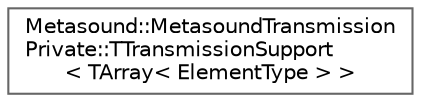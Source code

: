 digraph "Graphical Class Hierarchy"
{
 // INTERACTIVE_SVG=YES
 // LATEX_PDF_SIZE
  bgcolor="transparent";
  edge [fontname=Helvetica,fontsize=10,labelfontname=Helvetica,labelfontsize=10];
  node [fontname=Helvetica,fontsize=10,shape=box,height=0.2,width=0.4];
  rankdir="LR";
  Node0 [id="Node000000",label="Metasound::MetasoundTransmission\lPrivate::TTransmissionSupport\l\< TArray\< ElementType \> \>",height=0.2,width=0.4,color="grey40", fillcolor="white", style="filled",URL="$d8/dc8/structMetasound_1_1MetasoundTransmissionPrivate_1_1TTransmissionSupport_3_01TArray_3_01ElementType_01_4_01_4.html",tooltip=" "];
}
